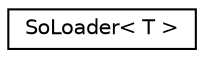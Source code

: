 digraph "Graphical Class Hierarchy"
{
  edge [fontname="Helvetica",fontsize="10",labelfontname="Helvetica",labelfontsize="10"];
  node [fontname="Helvetica",fontsize="10",shape=record];
  rankdir="LR";
  Node0 [label="SoLoader\< T \>",height=0.2,width=0.4,color="black", fillcolor="white", style="filled",URL="$class_so_loader.html"];
}
